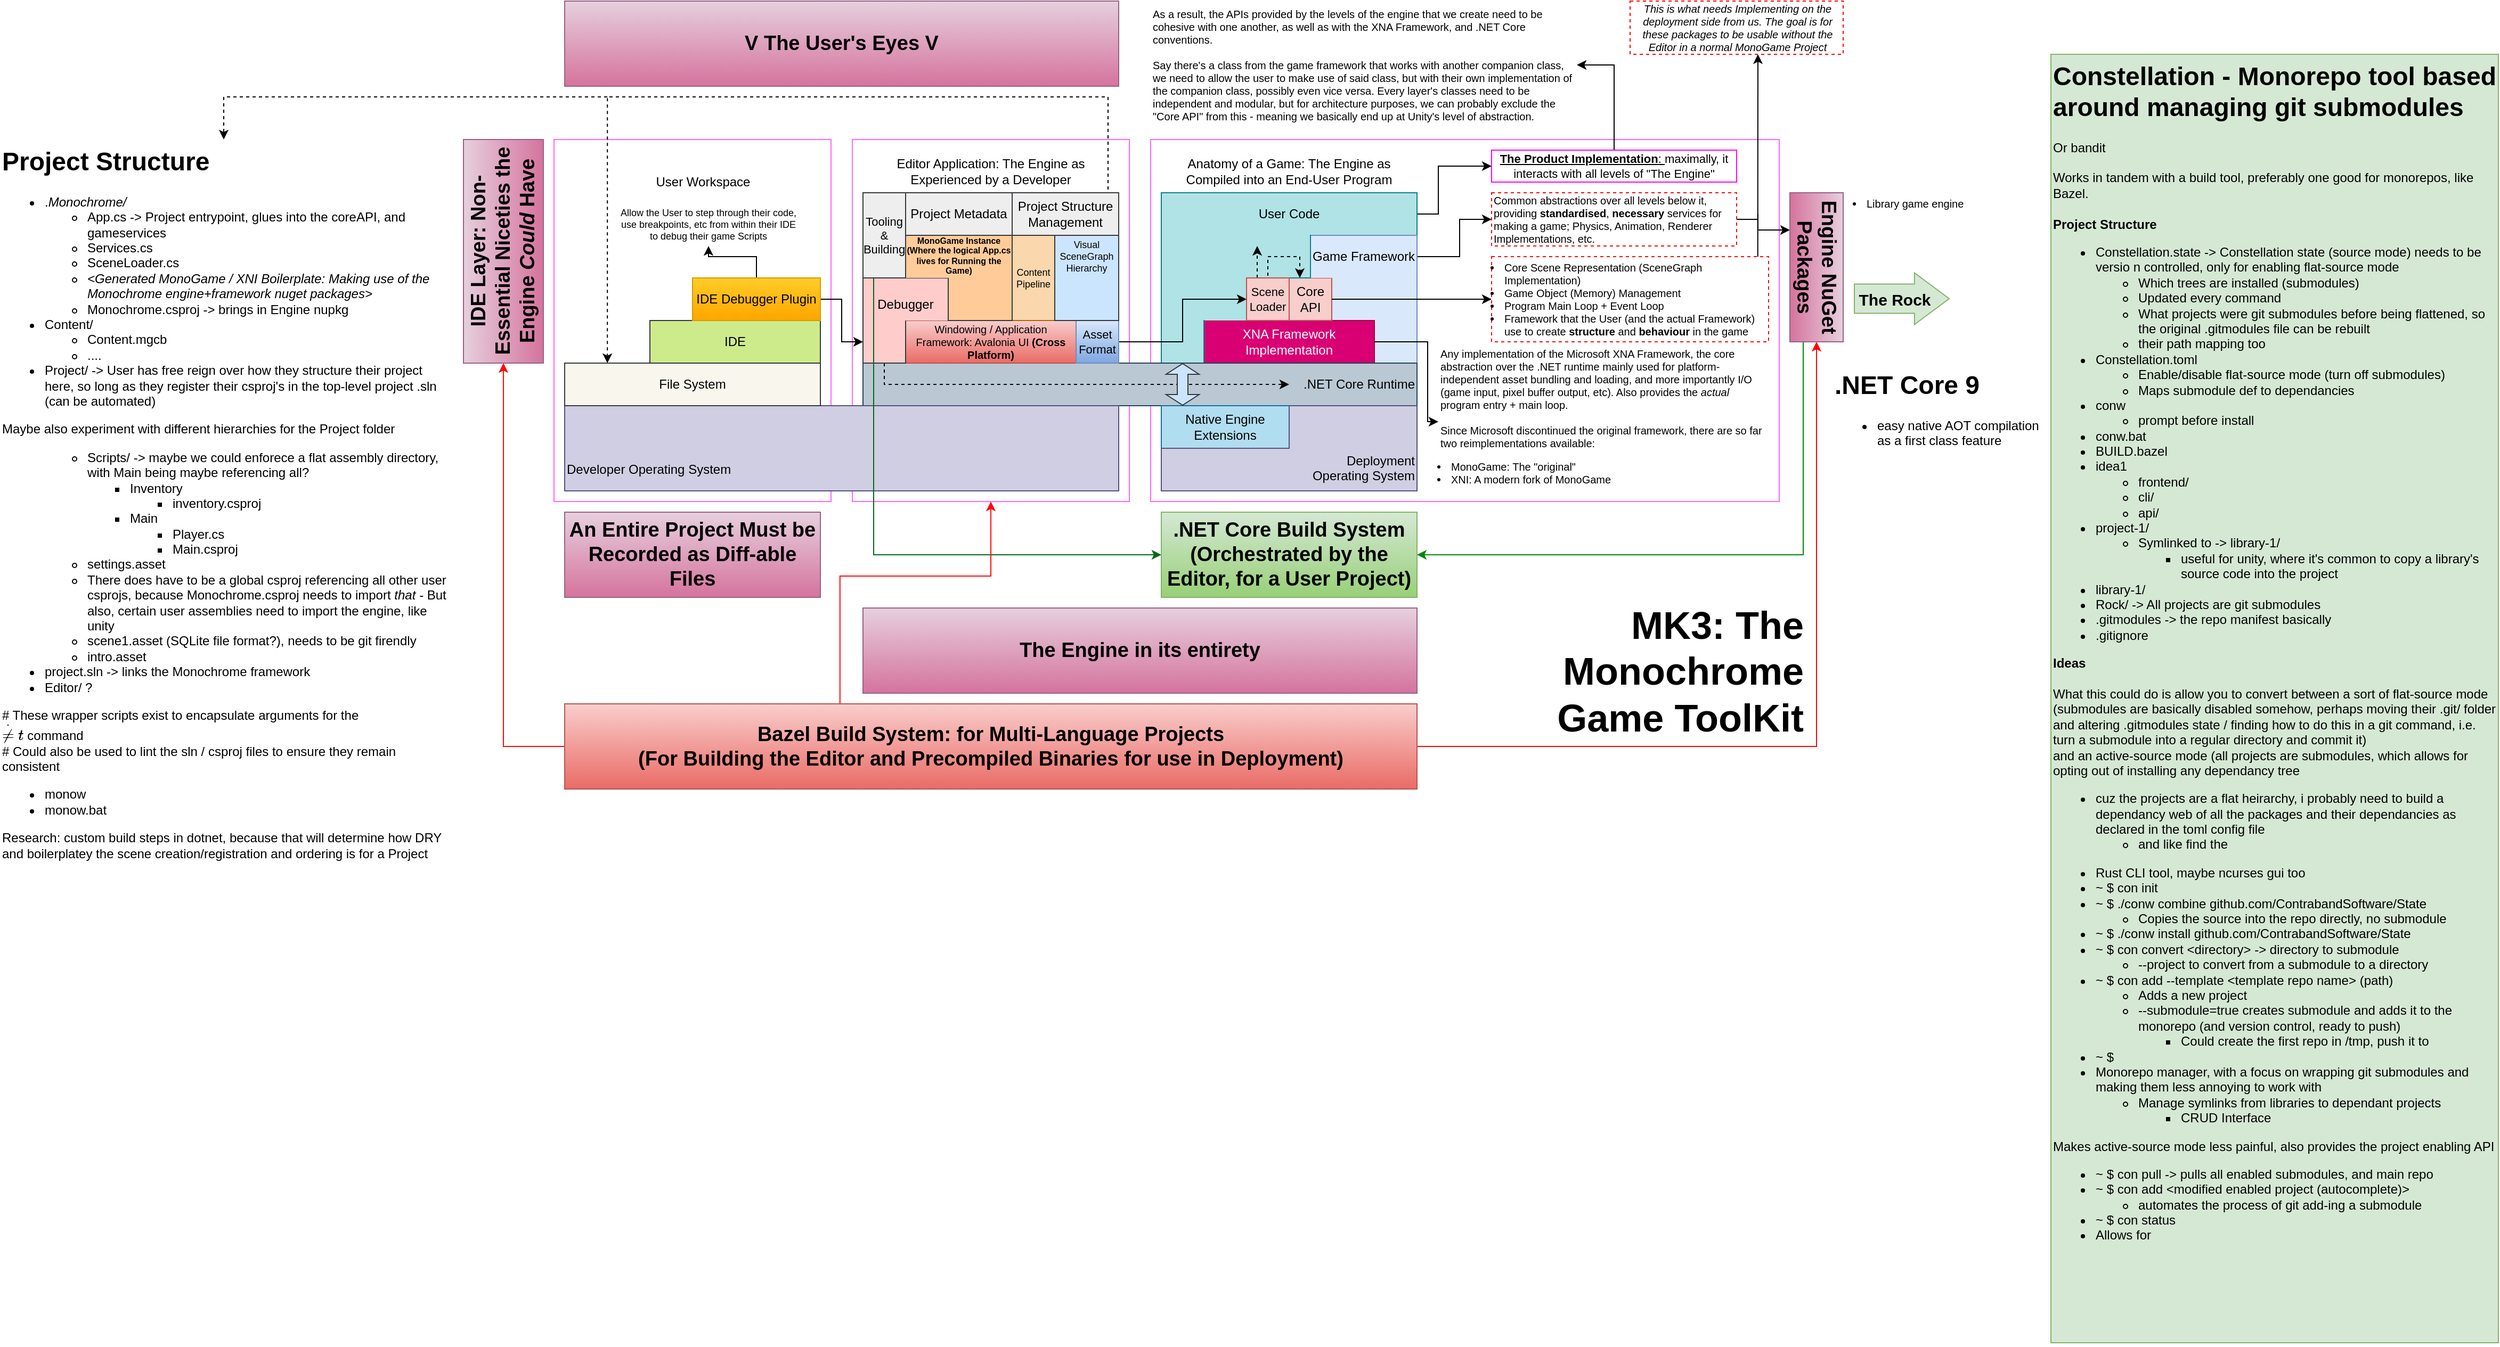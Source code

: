 <mxfile version="25.0.3">
  <diagram name="Page-1" id="nM8cbRk3KZLJgysnEEbO">
    <mxGraphModel dx="3163" dy="1415" grid="1" gridSize="10" guides="1" tooltips="1" connect="1" arrows="1" fold="1" page="1" pageScale="1" pageWidth="850" pageHeight="1100" math="0" shadow="0">
      <root>
        <mxCell id="0" />
        <mxCell id="1" parent="0" />
        <mxCell id="u9vShqVt5peOWBlMv1Y0-67" value="" style="rounded=0;whiteSpace=wrap;html=1;fillColor=none;strokeColor=#FF66FF;" parent="1" vertex="1">
          <mxGeometry x="-130" y="150" width="260" height="340" as="geometry" />
        </mxCell>
        <mxCell id="u9vShqVt5peOWBlMv1Y0-78" value="IDE" style="rounded=0;whiteSpace=wrap;html=1;fillColor=#cdeb8b;strokeColor=#36393d;align=center;" parent="1" vertex="1">
          <mxGeometry x="-40" y="320" width="160" height="40" as="geometry" />
        </mxCell>
        <mxCell id="u9vShqVt5peOWBlMv1Y0-55" value="" style="rounded=0;whiteSpace=wrap;html=1;fillColor=none;strokeColor=#FF66FF;" parent="1" vertex="1">
          <mxGeometry x="150" y="150" width="260" height="340" as="geometry" />
        </mxCell>
        <mxCell id="u9vShqVt5peOWBlMv1Y0-54" value="" style="rounded=0;whiteSpace=wrap;html=1;fillColor=none;strokeColor=#FF66FF;" parent="1" vertex="1">
          <mxGeometry x="430" y="150" width="590" height="340" as="geometry" />
        </mxCell>
        <mxCell id="u9vShqVt5peOWBlMv1Y0-36" value="" style="shape=partialRectangle;whiteSpace=wrap;html=1;right=1;top=0;bottom=0;fillColor=#dae8fc;routingCenterX=-0.5;left=0;strokeColor=#6c8ebf;" parent="1" vertex="1">
          <mxGeometry x="640" y="320" width="40" height="40" as="geometry" />
        </mxCell>
        <mxCell id="u9vShqVt5peOWBlMv1Y0-15" value="" style="shape=partialRectangle;whiteSpace=wrap;html=1;right=1;top=0;bottom=0;fillColor=#dae8fc;routingCenterX=-0.5;left=0;strokeColor=#6c8ebf;" parent="1" vertex="1">
          <mxGeometry x="600" y="280" width="80" height="40" as="geometry" />
        </mxCell>
        <mxCell id="u9vShqVt5peOWBlMv1Y0-3" value="Editor Application: The Engine as Experienced by a Developer" style="text;html=1;align=center;verticalAlign=middle;whiteSpace=wrap;rounded=0;" parent="1" vertex="1">
          <mxGeometry x="160" y="160" width="240" height="40" as="geometry" />
        </mxCell>
        <mxCell id="u9vShqVt5peOWBlMv1Y0-4" value="XNA Framework Implementation" style="rounded=0;whiteSpace=wrap;html=1;fillColor=#d80073;fontColor=#ffffff;strokeColor=#A50040;" parent="1" vertex="1">
          <mxGeometry x="480" y="320" width="160" height="40" as="geometry" />
        </mxCell>
        <mxCell id="u9vShqVt5peOWBlMv1Y0-5" value="Core API" style="rounded=0;whiteSpace=wrap;html=1;fillColor=#f8cecc;strokeColor=#b85450;" parent="1" vertex="1">
          <mxGeometry x="560" y="280" width="40" height="40" as="geometry" />
        </mxCell>
        <mxCell id="u9vShqVt5peOWBlMv1Y0-43" style="edgeStyle=orthogonalEdgeStyle;rounded=0;orthogonalLoop=1;jettySize=auto;html=1;exitX=1;exitY=0.5;exitDx=0;exitDy=0;entryX=0;entryY=0.5;entryDx=0;entryDy=0;" parent="1" source="u9vShqVt5peOWBlMv1Y0-9" target="u9vShqVt5peOWBlMv1Y0-32" edge="1">
          <mxGeometry relative="1" as="geometry">
            <Array as="points">
              <mxPoint x="700" y="220" />
              <mxPoint x="700" y="175" />
            </Array>
          </mxGeometry>
        </mxCell>
        <mxCell id="u9vShqVt5peOWBlMv1Y0-9" value="User Code" style="shape=partialRectangle;whiteSpace=wrap;html=1;top=1;left=1;fillColor=#b0e3e6;bottom=0;strokeColor=#0e8088;" parent="1" vertex="1">
          <mxGeometry x="440" y="200" width="240" height="40" as="geometry" />
        </mxCell>
        <mxCell id="u9vShqVt5peOWBlMv1Y0-12" value="" style="shape=partialRectangle;whiteSpace=wrap;html=1;right=0;top=0;bottom=0;fillColor=#b0e3e6;routingCenterX=-0.5;strokeColor=#0e8088;" parent="1" vertex="1">
          <mxGeometry x="440" y="240" width="80" height="80" as="geometry" />
        </mxCell>
        <mxCell id="u9vShqVt5peOWBlMv1Y0-44" style="edgeStyle=orthogonalEdgeStyle;rounded=0;orthogonalLoop=1;jettySize=auto;html=1;exitX=1;exitY=0.5;exitDx=0;exitDy=0;entryX=0;entryY=0.5;entryDx=0;entryDy=0;" parent="1" source="u9vShqVt5peOWBlMv1Y0-14" target="u9vShqVt5peOWBlMv1Y0-34" edge="1">
          <mxGeometry relative="1" as="geometry">
            <Array as="points">
              <mxPoint x="720" y="260" />
              <mxPoint x="720" y="225" />
            </Array>
          </mxGeometry>
        </mxCell>
        <mxCell id="u9vShqVt5peOWBlMv1Y0-14" value="Game Framework" style="shape=partialRectangle;whiteSpace=wrap;html=1;bottom=0;top=1;fillColor=#dae8fc;strokeColor=#6c8ebf;" parent="1" vertex="1">
          <mxGeometry x="580" y="240" width="100" height="40" as="geometry" />
        </mxCell>
        <mxCell id="u9vShqVt5peOWBlMv1Y0-16" value="" style="shape=partialRectangle;whiteSpace=wrap;html=1;right=1;top=0;bottom=1;fillColor=#b0e3e6;routingCenterX=-0.5;left=0;strokeColor=#0e8088;" parent="1" vertex="1">
          <mxGeometry x="520" y="240" width="60" height="40" as="geometry" />
        </mxCell>
        <mxCell id="u9vShqVt5peOWBlMv1Y0-17" value="Anatomy of a Game: The Engine as Compiled into an End-User Program" style="text;html=1;align=center;verticalAlign=middle;whiteSpace=wrap;rounded=0;" parent="1" vertex="1">
          <mxGeometry x="440" y="160" width="240" height="40" as="geometry" />
        </mxCell>
        <mxCell id="u9vShqVt5peOWBlMv1Y0-19" value="" style="shape=partialRectangle;whiteSpace=wrap;html=1;right=1;top=0;bottom=0;fillColor=#b0e3e6;routingCenterX=-0.5;strokeColor=#0e8088;" parent="1" vertex="1">
          <mxGeometry x="440" y="320" width="40" height="40" as="geometry" />
        </mxCell>
        <mxCell id="u9vShqVt5peOWBlMv1Y0-20" value="&lt;div align=&quot;right&quot;&gt;.NET Core Runtime&lt;br&gt;&lt;/div&gt;" style="rounded=0;whiteSpace=wrap;html=1;fillColor=#bac8d3;strokeColor=#23445d;align=right;" parent="1" vertex="1">
          <mxGeometry x="160" y="360" width="520" height="40" as="geometry" />
        </mxCell>
        <mxCell id="u9vShqVt5peOWBlMv1Y0-50" style="edgeStyle=orthogonalEdgeStyle;rounded=0;orthogonalLoop=1;jettySize=auto;html=1;exitX=0.5;exitY=0;exitDx=0;exitDy=0;entryX=1;entryY=0.5;entryDx=0;entryDy=0;" parent="1" source="u9vShqVt5peOWBlMv1Y0-32" target="u9vShqVt5peOWBlMv1Y0-49" edge="1">
          <mxGeometry relative="1" as="geometry" />
        </mxCell>
        <mxCell id="u9vShqVt5peOWBlMv1Y0-32" value="&lt;u&gt;&lt;b&gt;The Product Implementation&lt;/b&gt;: &lt;/u&gt;maximally, it interacts with all levels of &quot;The Engine&quot;" style="text;html=1;align=center;verticalAlign=middle;whiteSpace=wrap;rounded=0;fontSize=11;fillColor=none;strokeColor=#FF00FF;" parent="1" vertex="1">
          <mxGeometry x="750" y="160" width="230" height="30" as="geometry" />
        </mxCell>
        <mxCell id="u9vShqVt5peOWBlMv1Y0-92" style="edgeStyle=orthogonalEdgeStyle;rounded=0;orthogonalLoop=1;jettySize=auto;html=1;exitX=0.961;exitY=0.001;exitDx=0;exitDy=0;entryX=0.6;entryY=1;entryDx=0;entryDy=0;exitPerimeter=0;entryPerimeter=0;" parent="1" source="u9vShqVt5peOWBlMv1Y0-33" target="u9vShqVt5peOWBlMv1Y0-91" edge="1">
          <mxGeometry relative="1" as="geometry">
            <Array as="points" />
          </mxGeometry>
        </mxCell>
        <mxCell id="u9vShqVt5peOWBlMv1Y0-33" value="&lt;ul style=&quot;padding-left: 10px;&quot;&gt;&lt;li&gt;&lt;font&gt;Core Scene Representation (SceneGraph Implementation)&lt;br&gt;&lt;/font&gt;&lt;/li&gt;&lt;li&gt;&lt;font&gt;Game Object (Memory) Management&lt;/font&gt;&lt;/li&gt;&lt;li&gt;&lt;font&gt;Program Main Loop + Event Loop&lt;/font&gt;&lt;/li&gt;&lt;li&gt;&lt;font&gt;Framework that the User (and the actual Framework) use to create &lt;b&gt;structure &lt;/b&gt;and &lt;b&gt;behaviour &lt;/b&gt;in the game&lt;br&gt;&lt;/font&gt;&lt;/li&gt;&lt;/ul&gt;" style="text;html=1;align=left;verticalAlign=middle;whiteSpace=wrap;rounded=0;fontSize=10;strokeColor=#FF0505;dashed=1;" parent="1" vertex="1">
          <mxGeometry x="750" y="260" width="260" height="80" as="geometry" />
        </mxCell>
        <mxCell id="u9vShqVt5peOWBlMv1Y0-93" style="edgeStyle=orthogonalEdgeStyle;rounded=0;orthogonalLoop=1;jettySize=auto;html=1;exitX=1;exitY=0.5;exitDx=0;exitDy=0;endArrow=none;endFill=0;" parent="1" source="u9vShqVt5peOWBlMv1Y0-34" edge="1">
          <mxGeometry relative="1" as="geometry">
            <mxPoint x="1000" y="225.047" as="targetPoint" />
          </mxGeometry>
        </mxCell>
        <mxCell id="u9vShqVt5peOWBlMv1Y0-34" value="&lt;font&gt;Common abstractions over all levels below it, providing &lt;b&gt;standardised&lt;/b&gt;, &lt;b&gt;necessary&lt;/b&gt; services for making a game; Physics, Animation, Renderer Implementations, etc.&lt;br&gt;&lt;/font&gt;" style="text;html=1;align=left;verticalAlign=middle;whiteSpace=wrap;rounded=0;strokeColor=#FF0000;fontSize=10;dashed=1;" parent="1" vertex="1">
          <mxGeometry x="750" y="200" width="230" height="50" as="geometry" />
        </mxCell>
        <mxCell id="u9vShqVt5peOWBlMv1Y0-39" value="Native Engine Extensions" style="rounded=0;whiteSpace=wrap;html=1;fillColor=#b1ddf0;strokeColor=#10739e;" parent="1" vertex="1">
          <mxGeometry x="440" y="400" width="120" height="40" as="geometry" />
        </mxCell>
        <mxCell id="u9vShqVt5peOWBlMv1Y0-40" value="" style="shape=partialRectangle;whiteSpace=wrap;html=1;right=1;top=1;bottom=0;fillColor=#d0cee2;routingCenterX=-0.5;left=1;strokeColor=#56517e;" parent="1" vertex="1">
          <mxGeometry x="560" y="400" width="120" height="40" as="geometry" />
        </mxCell>
        <mxCell id="u9vShqVt5peOWBlMv1Y0-41" value="&#xa;Deployment Operating System&#xa;&#xa;" style="shape=partialRectangle;whiteSpace=wrap;html=1;right=1;top=0;bottom=1;fillColor=#d0cee2;routingCenterX=-0.5;left=0;strokeColor=#56517e;align=right;verticalAlign=middle;spacingTop=11;" parent="1" vertex="1">
          <mxGeometry x="560" y="440" width="120" height="40" as="geometry" />
        </mxCell>
        <mxCell id="u9vShqVt5peOWBlMv1Y0-42" value="" style="shape=partialRectangle;whiteSpace=wrap;html=1;right=0;top=1;bottom=1;fillColor=#d0cee2;routingCenterX=-0.5;left=1;strokeColor=#56517e;align=right;" parent="1" vertex="1">
          <mxGeometry x="440" y="440" width="120" height="40" as="geometry" />
        </mxCell>
        <mxCell id="u9vShqVt5peOWBlMv1Y0-45" value="&lt;div&gt;Any implementation of the Microsoft XNA Framework, the core abstraction over the .NET runtime mainly used for platform-independent asset bundling and loading, and more importantly I/O (game input, pixel buffer output, etc). Also provides the &lt;i&gt;actual &lt;/i&gt;program entry + main loop.&lt;br&gt;&lt;/div&gt;&lt;div&gt;&lt;br&gt;&lt;/div&gt;&lt;div&gt;Since Microsoft discontinued the original framework, there are so far two reimplementations available:&lt;/div&gt;&lt;div&gt;&lt;ul style=&quot;padding-left: 10px;&quot;&gt;&lt;li&gt;MonoGame: The &quot;original&quot;&lt;/li&gt;&lt;li&gt;XNI: A modern fork of MonoGame&lt;br&gt;&lt;/li&gt;&lt;/ul&gt;&lt;/div&gt;" style="text;html=1;align=left;verticalAlign=middle;whiteSpace=wrap;rounded=0;fontSize=10;" parent="1" vertex="1">
          <mxGeometry x="700" y="350" width="310" height="130" as="geometry" />
        </mxCell>
        <mxCell id="u9vShqVt5peOWBlMv1Y0-47" style="edgeStyle=orthogonalEdgeStyle;rounded=0;orthogonalLoop=1;jettySize=auto;html=1;exitX=1;exitY=0.5;exitDx=0;exitDy=0;entryX=0;entryY=0.5;entryDx=0;entryDy=0;" parent="1" source="u9vShqVt5peOWBlMv1Y0-4" target="u9vShqVt5peOWBlMv1Y0-45" edge="1">
          <mxGeometry relative="1" as="geometry">
            <Array as="points">
              <mxPoint x="690" y="340" />
              <mxPoint x="690" y="415" />
            </Array>
          </mxGeometry>
        </mxCell>
        <mxCell id="u9vShqVt5peOWBlMv1Y0-28" style="edgeStyle=orthogonalEdgeStyle;rounded=0;orthogonalLoop=1;jettySize=auto;html=1;exitX=1;exitY=0.5;exitDx=0;exitDy=0;entryX=0;entryY=0.5;entryDx=0;entryDy=0;" parent="1" source="u9vShqVt5peOWBlMv1Y0-5" target="u9vShqVt5peOWBlMv1Y0-33" edge="1">
          <mxGeometry relative="1" as="geometry">
            <mxPoint x="720" y="300" as="targetPoint" />
            <mxPoint x="640" y="300" as="sourcePoint" />
            <Array as="points">
              <mxPoint x="740" y="300" />
              <mxPoint x="740" y="300" />
            </Array>
          </mxGeometry>
        </mxCell>
        <mxCell id="u9vShqVt5peOWBlMv1Y0-49" value="&lt;div&gt;As a result, the APIs provided by the levels of the engine that we create need to be cohesive with one another, as well as with the XNA Framework, and .NET Core conventions.&lt;/div&gt;&lt;div&gt;&lt;br&gt;&lt;/div&gt;&lt;div&gt;Say there&#39;s a class from the game framework that works with another companion class, we need to allow the user to make use of said class, but with their own implementation of the companion class, possibly even vice versa. Every layer&#39;s classes need to be independent and modular, but for architecture purposes, we can probably exclude the &quot;Core API&quot; from this - meaning we basically end up at Unity&#39;s level of abstraction.&lt;br&gt;&lt;/div&gt;" style="text;html=1;align=left;verticalAlign=middle;whiteSpace=wrap;rounded=0;fontSize=10;" parent="1" vertex="1">
          <mxGeometry x="430" y="20" width="400" height="120" as="geometry" />
        </mxCell>
        <mxCell id="u9vShqVt5peOWBlMv1Y0-59" style="edgeStyle=orthogonalEdgeStyle;rounded=0;orthogonalLoop=1;jettySize=auto;html=1;entryX=0.167;entryY=0.25;entryDx=0;entryDy=0;dashed=1;exitX=0.25;exitY=0;exitDx=0;exitDy=0;entryPerimeter=0;" parent="1" source="u9vShqVt5peOWBlMv1Y0-51" target="u9vShqVt5peOWBlMv1Y0-16" edge="1">
          <mxGeometry relative="1" as="geometry">
            <mxPoint x="500" y="260" as="sourcePoint" />
            <Array as="points">
              <mxPoint x="530" y="260" />
              <mxPoint x="530" y="260" />
            </Array>
          </mxGeometry>
        </mxCell>
        <mxCell id="u9vShqVt5peOWBlMv1Y0-61" style="edgeStyle=orthogonalEdgeStyle;rounded=0;orthogonalLoop=1;jettySize=auto;html=1;entryX=0.25;entryY=0;entryDx=0;entryDy=0;dashed=1;exitX=0.5;exitY=1;exitDx=0;exitDy=0;" parent="1" source="u9vShqVt5peOWBlMv1Y0-16" target="u9vShqVt5peOWBlMv1Y0-5" edge="1">
          <mxGeometry relative="1" as="geometry">
            <mxPoint x="510" y="260" as="sourcePoint" />
            <Array as="points">
              <mxPoint x="540" y="280" />
              <mxPoint x="540" y="260" />
              <mxPoint x="570" y="260" />
            </Array>
          </mxGeometry>
        </mxCell>
        <mxCell id="u9vShqVt5peOWBlMv1Y0-51" value="Scene Loader" style="rounded=0;whiteSpace=wrap;html=1;fillColor=#f8cecc;strokeColor=#b85450;fontSize=11;" parent="1" vertex="1">
          <mxGeometry x="520" y="280" width="40" height="40" as="geometry" />
        </mxCell>
        <mxCell id="u9vShqVt5peOWBlMv1Y0-66" value="" style="endArrow=classic;html=1;rounded=0;dashed=1;" parent="1" edge="1">
          <mxGeometry width="50" height="50" relative="1" as="geometry">
            <mxPoint x="180" y="360" as="sourcePoint" />
            <mxPoint x="560" y="380" as="targetPoint" />
            <Array as="points">
              <mxPoint x="180" y="380" />
            </Array>
          </mxGeometry>
        </mxCell>
        <mxCell id="u9vShqVt5peOWBlMv1Y0-52" value="" style="shape=partialRectangle;whiteSpace=wrap;html=1;right=1;top=1;bottom=0;fillColor=#d0cee2;routingCenterX=-0.5;left=1;strokeColor=#56517e;align=center;" parent="1" vertex="1">
          <mxGeometry x="-120" y="400" width="520" height="40" as="geometry" />
        </mxCell>
        <mxCell id="u9vShqVt5peOWBlMv1Y0-53" value="Developer Operating System" style="shape=partialRectangle;whiteSpace=wrap;html=1;right=1;top=0;bottom=1;fillColor=#d0cee2;routingCenterX=-0.5;left=1;strokeColor=#56517e;align=left;" parent="1" vertex="1">
          <mxGeometry x="-120" y="440" width="520" height="40" as="geometry" />
        </mxCell>
        <mxCell id="u9vShqVt5peOWBlMv1Y0-56" value="Windowing / Application Framework: Avalonia UI &lt;b&gt;(Cross Platform)&lt;/b&gt;" style="rounded=0;whiteSpace=wrap;html=1;fillColor=#f8cecc;strokeColor=#b85450;gradientColor=#ea6b66;fontSize=10;" parent="1" vertex="1">
          <mxGeometry x="200" y="320" width="160" height="40" as="geometry" />
        </mxCell>
        <mxCell id="u9vShqVt5peOWBlMv1Y0-58" style="edgeStyle=orthogonalEdgeStyle;rounded=0;orthogonalLoop=1;jettySize=auto;html=1;exitX=1;exitY=0.5;exitDx=0;exitDy=0;entryX=0;entryY=0.5;entryDx=0;entryDy=0;" parent="1" source="u9vShqVt5peOWBlMv1Y0-57" target="u9vShqVt5peOWBlMv1Y0-51" edge="1">
          <mxGeometry relative="1" as="geometry">
            <Array as="points">
              <mxPoint x="460" y="340" />
              <mxPoint x="460" y="300" />
            </Array>
          </mxGeometry>
        </mxCell>
        <mxCell id="u9vShqVt5peOWBlMv1Y0-57" value="Asset Format" style="rounded=0;whiteSpace=wrap;html=1;fillColor=#dae8fc;strokeColor=#6c8ebf;gradientColor=#7ea6e0;fontSize=11;" parent="1" vertex="1">
          <mxGeometry x="360" y="320" width="40" height="40" as="geometry" />
        </mxCell>
        <mxCell id="u9vShqVt5peOWBlMv1Y0-60" value="The Engine in its entirety" style="rounded=0;whiteSpace=wrap;html=1;fillColor=#e6d0de;gradientColor=#d5739d;strokeColor=#996185;verticalAlign=middle;fontSize=19;fontStyle=1" parent="1" vertex="1">
          <mxGeometry x="160" y="590" width="520" height="80" as="geometry" />
        </mxCell>
        <mxCell id="u9vShqVt5peOWBlMv1Y0-63" value="" style="shape=partialRectangle;whiteSpace=wrap;html=1;right=1;top=0;bottom=1;fillColor=#ffcccc;routingCenterX=-0.5;strokeColor=#36393d;left=1;" parent="1" vertex="1">
          <mxGeometry x="160" y="320" width="40" height="40" as="geometry" />
        </mxCell>
        <mxCell id="u9vShqVt5peOWBlMv1Y0-64" value="&lt;br&gt;Debugger&lt;div&gt;&lt;br/&gt;&lt;/div&gt;" style="shape=partialRectangle;whiteSpace=wrap;html=1;right=1;top=1;bottom=0;fillColor=#ffcccc;routingCenterX=-0.5;strokeColor=#36393d;left=1;verticalAlign=middle;spacingTop=10;" parent="1" vertex="1">
          <mxGeometry x="160" y="280" width="80" height="40" as="geometry" />
        </mxCell>
        <mxCell id="u9vShqVt5peOWBlMv1Y0-48" value="" style="shape=flexArrow;endArrow=classic;startArrow=classic;html=1;rounded=0;endSize=3;startSize=3;fillColor=#cce5ff;strokeColor=#36393d;" parent="1" target="u9vShqVt5peOWBlMv1Y0-19" edge="1">
          <mxGeometry width="100" height="100" relative="1" as="geometry">
            <mxPoint x="460" y="400" as="sourcePoint" />
            <mxPoint x="560" y="300" as="targetPoint" />
          </mxGeometry>
        </mxCell>
        <mxCell id="u9vShqVt5peOWBlMv1Y0-68" value="&lt;div&gt;MK3: The Monochrome Game ToolKit&lt;/div&gt;&lt;div&gt;&lt;br&gt;&lt;/div&gt;" style="text;html=1;align=right;verticalAlign=bottom;whiteSpace=wrap;rounded=0;fontStyle=1;fontSize=36;" parent="1" vertex="1">
          <mxGeometry x="715" y="580" width="330" height="180" as="geometry" />
        </mxCell>
        <mxCell id="u9vShqVt5peOWBlMv1Y0-70" value="Content Pipeline" style="rounded=0;whiteSpace=wrap;html=1;fillColor=#fad7ac;strokeColor=#b46504;fontSize=9;" parent="1" vertex="1">
          <mxGeometry x="300" y="240" width="40" height="80" as="geometry" />
        </mxCell>
        <mxCell id="u9vShqVt5peOWBlMv1Y0-71" value="" style="shape=partialRectangle;whiteSpace=wrap;html=1;right=1;top=0;bottom=1;fillColor=#cce5ff;routingCenterX=-0.5;strokeColor=#36393d;left=1;" parent="1" vertex="1">
          <mxGeometry x="340" y="280" width="60" height="40" as="geometry" />
        </mxCell>
        <mxCell id="u9vShqVt5peOWBlMv1Y0-72" value="&lt;br&gt;&lt;div&gt;Visual SceneGraph Hierarchy&lt;br&gt;&lt;/div&gt;&lt;div&gt;&lt;br&gt;&lt;/div&gt;" style="shape=partialRectangle;whiteSpace=wrap;html=1;right=1;top=1;bottom=0;fillColor=#cce5ff;routingCenterX=-0.5;strokeColor=#36393d;left=1;fontSize=9;spacingTop=0;" parent="1" vertex="1">
          <mxGeometry x="340" y="240" width="60" height="40" as="geometry" />
        </mxCell>
        <mxCell id="u9vShqVt5peOWBlMv1Y0-82" style="edgeStyle=orthogonalEdgeStyle;rounded=0;orthogonalLoop=1;jettySize=auto;html=1;exitX=0.75;exitY=0;exitDx=0;exitDy=0;entryX=0.167;entryY=0;entryDx=0;entryDy=0;entryPerimeter=0;dashed=1;" parent="1" source="u9vShqVt5peOWBlMv1Y0-73" target="u9vShqVt5peOWBlMv1Y0-81" edge="1">
          <mxGeometry relative="1" as="geometry">
            <mxPoint x="-80" y="280" as="targetPoint" />
            <Array as="points">
              <mxPoint x="390" y="200" />
              <mxPoint x="390" y="110" />
              <mxPoint x="-80" y="110" />
            </Array>
          </mxGeometry>
        </mxCell>
        <mxCell id="u9vShqVt5peOWBlMv1Y0-73" value="Project Structure Management" style="rounded=0;whiteSpace=wrap;html=1;fillColor=#eeeeee;strokeColor=#36393d;" parent="1" vertex="1">
          <mxGeometry x="300" y="200" width="100" height="40" as="geometry" />
        </mxCell>
        <UserObject label="" link="&#xa;&lt;font style=&quot;font-size: 11px;&quot;&gt;MonoGame Instance (Where the logical App.cs lives for Running the Game)&lt;/font&gt;&#xa;&#xa;" id="u9vShqVt5peOWBlMv1Y0-74">
          <mxCell style="shape=partialRectangle;whiteSpace=wrap;html=1;right=1;top=0;bottom=1;fillColor=#ffcc99;routingCenterX=-0.5;strokeColor=#36393d;left=1;" parent="1" vertex="1">
            <mxGeometry x="240" y="280" width="60" height="40" as="geometry" />
          </mxCell>
        </UserObject>
        <UserObject label="&#xa;&lt;font&gt;MonoGame Instance (Where the logical App.cs lives for Running the Game)&lt;/font&gt;&#xa;&#xa;" link="&#xa;&lt;font style=&quot;font-size: 11px;&quot;&gt;MonoGame Instance (Where the logical App.cs lives for Running the Game)&lt;/font&gt;&#xa;&#xa;" id="u9vShqVt5peOWBlMv1Y0-75">
          <mxCell style="shape=partialRectangle;whiteSpace=wrap;html=1;right=1;top=1;bottom=0;fillColor=#ffcc99;routingCenterX=-0.5;strokeColor=#36393d;left=1;fontSize=8;spacingTop=7;fontStyle=1" parent="1" vertex="1">
            <mxGeometry x="200" y="240" width="100" height="40" as="geometry" />
          </mxCell>
        </UserObject>
        <mxCell id="u9vShqVt5peOWBlMv1Y0-76" value="Project Metadata" style="rounded=0;whiteSpace=wrap;html=1;fillColor=#eeeeee;strokeColor=#36393d;" parent="1" vertex="1">
          <mxGeometry x="200" y="200" width="100" height="40" as="geometry" />
        </mxCell>
        <mxCell id="u9vShqVt5peOWBlMv1Y0-98" style="edgeStyle=orthogonalEdgeStyle;rounded=0;orthogonalLoop=1;jettySize=auto;html=1;exitX=0.25;exitY=1;exitDx=0;exitDy=0;entryX=0;entryY=0.5;entryDx=0;entryDy=0;strokeColor=#02691A;" parent="1" source="u9vShqVt5peOWBlMv1Y0-77" target="u9vShqVt5peOWBlMv1Y0-95" edge="1">
          <mxGeometry relative="1" as="geometry">
            <mxPoint x="370" y="540" as="targetPoint" />
            <Array as="points">
              <mxPoint x="170" y="540" />
            </Array>
          </mxGeometry>
        </mxCell>
        <mxCell id="u9vShqVt5peOWBlMv1Y0-77" value="Tooling &amp;amp; Building" style="rounded=0;whiteSpace=wrap;html=1;fillColor=#eeeeee;strokeColor=#36393d;fontSize=11;" parent="1" vertex="1">
          <mxGeometry x="160" y="200" width="40" height="80" as="geometry" />
        </mxCell>
        <mxCell id="u9vShqVt5peOWBlMv1Y0-80" style="edgeStyle=orthogonalEdgeStyle;rounded=0;orthogonalLoop=1;jettySize=auto;html=1;exitX=1;exitY=0.5;exitDx=0;exitDy=0;entryX=0;entryY=0.5;entryDx=0;entryDy=0;" parent="1" source="u9vShqVt5peOWBlMv1Y0-79" target="u9vShqVt5peOWBlMv1Y0-63" edge="1">
          <mxGeometry relative="1" as="geometry" />
        </mxCell>
        <mxCell id="u9vShqVt5peOWBlMv1Y0-87" style="edgeStyle=orthogonalEdgeStyle;rounded=0;orthogonalLoop=1;jettySize=auto;html=1;exitX=0.5;exitY=0;exitDx=0;exitDy=0;entryX=0.5;entryY=1;entryDx=0;entryDy=0;" parent="1" source="u9vShqVt5peOWBlMv1Y0-79" target="u9vShqVt5peOWBlMv1Y0-86" edge="1">
          <mxGeometry relative="1" as="geometry" />
        </mxCell>
        <mxCell id="u9vShqVt5peOWBlMv1Y0-79" value="IDE Debugger Plugin" style="rounded=0;whiteSpace=wrap;html=1;fillColor=#ffcd28;strokeColor=#d79b00;align=center;gradientColor=#ffa500;" parent="1" vertex="1">
          <mxGeometry y="280" width="120" height="40" as="geometry" />
        </mxCell>
        <mxCell id="u9vShqVt5peOWBlMv1Y0-81" value="File System" style="rounded=0;whiteSpace=wrap;html=1;fillColor=#f9f7ed;strokeColor=#36393d;align=center;" parent="1" vertex="1">
          <mxGeometry x="-120" y="360" width="240" height="40" as="geometry" />
        </mxCell>
        <mxCell id="u9vShqVt5peOWBlMv1Y0-84" value="V The User&#39;s Eyes V" style="rounded=0;whiteSpace=wrap;html=1;fillColor=#e6d0de;gradientColor=#d5739d;strokeColor=#996185;verticalAlign=middle;fontSize=19;fontStyle=1" parent="1" vertex="1">
          <mxGeometry x="-120" y="20" width="520" height="80" as="geometry" />
        </mxCell>
        <mxCell id="u9vShqVt5peOWBlMv1Y0-85" value="IDE Layer: Non-Essential Niceties the Engine &lt;i&gt;Could &lt;/i&gt;Have" style="rounded=0;whiteSpace=wrap;html=1;fillColor=#e6d0de;gradientColor=#d5739d;strokeColor=#996185;verticalAlign=middle;fontSize=19;fontStyle=1;rotation=-90;" parent="1" vertex="1">
          <mxGeometry x="-282.5" y="217.5" width="210" height="75" as="geometry" />
        </mxCell>
        <mxCell id="u9vShqVt5peOWBlMv1Y0-86" value="Allow the User to step through their code, use breakpoints, etc from within their IDE to debug their game Scripts" style="text;html=1;align=center;verticalAlign=middle;whiteSpace=wrap;rounded=0;fontSize=9;" parent="1" vertex="1">
          <mxGeometry x="-70" y="210" width="170" height="40" as="geometry" />
        </mxCell>
        <mxCell id="u9vShqVt5peOWBlMv1Y0-88" value="An Entire Project Must be Recorded as Diff-able Files" style="rounded=0;whiteSpace=wrap;html=1;fillColor=#e6d0de;gradientColor=#d5739d;strokeColor=#996185;verticalAlign=middle;fontSize=19;fontStyle=1" parent="1" vertex="1">
          <mxGeometry x="-120" y="500" width="240" height="80" as="geometry" />
        </mxCell>
        <mxCell id="u9vShqVt5peOWBlMv1Y0-89" value="User Workspace" style="text;html=1;align=center;verticalAlign=middle;whiteSpace=wrap;rounded=0;" parent="1" vertex="1">
          <mxGeometry x="-110" y="170" width="240" height="40" as="geometry" />
        </mxCell>
        <mxCell id="u9vShqVt5peOWBlMv1Y0-91" value="&lt;div align=&quot;center&quot;&gt;This is what needs Implementing on the deployment side from us. The goal is for these packages to be usable without the Editor in a normal MonoGame Project&lt;br&gt;&lt;/div&gt;" style="text;html=1;align=left;verticalAlign=middle;whiteSpace=wrap;rounded=0;strokeColor=#FF0000;fontSize=10;dashed=1;fontStyle=2" parent="1" vertex="1">
          <mxGeometry x="880" y="20" width="200" height="50" as="geometry" />
        </mxCell>
        <mxCell id="u9vShqVt5peOWBlMv1Y0-102" style="edgeStyle=orthogonalEdgeStyle;rounded=0;orthogonalLoop=1;jettySize=auto;html=1;exitX=1;exitY=0.5;exitDx=0;exitDy=0;entryX=1;entryY=0.5;entryDx=0;entryDy=0;strokeColor=#FF0000;" parent="1" source="u9vShqVt5peOWBlMv1Y0-94" target="u9vShqVt5peOWBlMv1Y0-97" edge="1">
          <mxGeometry relative="1" as="geometry" />
        </mxCell>
        <mxCell id="u9vShqVt5peOWBlMv1Y0-103" style="edgeStyle=orthogonalEdgeStyle;rounded=0;orthogonalLoop=1;jettySize=auto;html=1;exitX=0.323;exitY=0.023;exitDx=0;exitDy=0;entryX=0.5;entryY=1;entryDx=0;entryDy=0;strokeColor=#FF0A0A;exitPerimeter=0;" parent="1" source="u9vShqVt5peOWBlMv1Y0-94" target="u9vShqVt5peOWBlMv1Y0-55" edge="1">
          <mxGeometry relative="1" as="geometry">
            <Array as="points">
              <mxPoint x="138" y="560" />
              <mxPoint x="280" y="560" />
            </Array>
          </mxGeometry>
        </mxCell>
        <mxCell id="u9vShqVt5peOWBlMv1Y0-105" style="edgeStyle=orthogonalEdgeStyle;rounded=0;orthogonalLoop=1;jettySize=auto;html=1;exitX=0;exitY=0.5;exitDx=0;exitDy=0;entryX=0;entryY=0.5;entryDx=0;entryDy=0;strokeColor=#FF0505;" parent="1" source="u9vShqVt5peOWBlMv1Y0-94" target="u9vShqVt5peOWBlMv1Y0-85" edge="1">
          <mxGeometry relative="1" as="geometry" />
        </mxCell>
        <mxCell id="u9vShqVt5peOWBlMv1Y0-94" value="&lt;div&gt;Bazel Build System: for Multi-Language Projects &lt;br&gt;&lt;/div&gt;&lt;div&gt;(For Building the Editor and Precompiled Binaries for use in Deployment)&lt;/div&gt;" style="rounded=0;whiteSpace=wrap;html=1;fillColor=#f8cecc;gradientColor=#ea6b66;strokeColor=#b85450;verticalAlign=middle;fontSize=19;fontStyle=1" parent="1" vertex="1">
          <mxGeometry x="-120" y="680" width="800" height="80" as="geometry" />
        </mxCell>
        <mxCell id="u9vShqVt5peOWBlMv1Y0-95" value="&lt;div&gt;.NET Core Build System&lt;/div&gt;&lt;div&gt;(Orchestrated by the Editor, for a User Project)&lt;br&gt;&lt;/div&gt;" style="rounded=0;whiteSpace=wrap;html=1;fillColor=#d5e8d4;gradientColor=#97d077;strokeColor=#82b366;verticalAlign=middle;fontSize=19;fontStyle=1" parent="1" vertex="1">
          <mxGeometry x="440" y="500" width="240" height="80" as="geometry" />
        </mxCell>
        <mxCell id="u9vShqVt5peOWBlMv1Y0-100" style="edgeStyle=orthogonalEdgeStyle;rounded=0;orthogonalLoop=1;jettySize=auto;html=1;exitX=0.25;exitY=1;exitDx=0;exitDy=0;endArrow=none;endFill=0;startArrow=classic;startFill=1;" parent="1" source="u9vShqVt5peOWBlMv1Y0-97" edge="1">
          <mxGeometry relative="1" as="geometry">
            <mxPoint x="1000" y="220" as="targetPoint" />
          </mxGeometry>
        </mxCell>
        <mxCell id="u9vShqVt5peOWBlMv1Y0-104" style="edgeStyle=orthogonalEdgeStyle;rounded=0;orthogonalLoop=1;jettySize=auto;html=1;exitX=1;exitY=0.75;exitDx=0;exitDy=0;entryX=1;entryY=0.5;entryDx=0;entryDy=0;strokeColor=#008709;" parent="1" source="u9vShqVt5peOWBlMv1Y0-97" target="u9vShqVt5peOWBlMv1Y0-95" edge="1">
          <mxGeometry relative="1" as="geometry" />
        </mxCell>
        <mxCell id="u9vShqVt5peOWBlMv1Y0-97" value="Engine NuGet Packages" style="rounded=0;whiteSpace=wrap;html=1;fillColor=#e6d0de;gradientColor=#d5739d;strokeColor=#996185;verticalAlign=middle;fontSize=19;fontStyle=1;rotation=90;" parent="1" vertex="1">
          <mxGeometry x="985" y="245" width="140" height="50" as="geometry" />
        </mxCell>
        <mxCell id="-68dOCi3IrNNQ7BmsPBV-1" value="&lt;h1 style=&quot;margin-top: 0px;&quot;&gt;Project Structure&lt;br&gt;&lt;/h1&gt;&lt;ul&gt;&lt;li&gt;.&lt;i&gt;Monochrome/&lt;/i&gt;&lt;/li&gt;&lt;ul&gt;&lt;li&gt;App.cs -&amp;gt; Project entrypoint, glues into the coreAPI, and gameservices&lt;br&gt;&lt;/li&gt;&lt;li&gt;Services.cs&lt;/li&gt;&lt;li&gt;SceneLoader.cs&lt;br&gt;&lt;/li&gt;&lt;li&gt;&lt;i&gt;&amp;lt;Generated MonoGame / XNI Boilerplate: Making use of the Monochrome engine+framework nuget packages&amp;gt;&lt;/i&gt;&lt;br&gt;&lt;/li&gt;&lt;li&gt;Monochrome.csproj -&amp;gt; brings in Engine nupkg&lt;br&gt;&lt;/li&gt;&lt;/ul&gt;&lt;li&gt;Content/&lt;/li&gt;&lt;ul&gt;&lt;li&gt;Content.mgcb&lt;/li&gt;&lt;li&gt;....&lt;br&gt;&lt;/li&gt;&lt;/ul&gt;&lt;li&gt;Project/ -&amp;gt; User has free reign over how they structure their project here, so long as they register their csproj&#39;s in the top-level project .sln (can be automated)&lt;/li&gt;&lt;/ul&gt;&lt;div&gt;Maybe also experiment with different hierarchies for the Project folder&lt;br&gt;&lt;/div&gt;&lt;ul&gt;&lt;ul&gt;&lt;li&gt;Scripts/ -&amp;gt; maybe we could enforece a flat assembly directory, with Main being maybe referencing all?&lt;br&gt;&lt;/li&gt;&lt;ul&gt;&lt;li&gt;Inventory&lt;/li&gt;&lt;ul&gt;&lt;li&gt;inventory.csproj&lt;/li&gt;&lt;/ul&gt;&lt;li&gt;Main&lt;/li&gt;&lt;ul&gt;&lt;li&gt;Player.cs&lt;/li&gt;&lt;li&gt;Main.csproj&lt;br&gt;&lt;/li&gt;&lt;/ul&gt;&lt;/ul&gt;&lt;li&gt;settings.asset&lt;/li&gt;&lt;li&gt;There does have to be a global csproj referencing all other user csprojs, because Monochrome.csproj needs to import &lt;i&gt;that - &lt;/i&gt;But also, certain user assemblies need to import the engine, like unity&lt;br&gt;&lt;/li&gt;&lt;li&gt;scene1.asset (SQLite file format?), needs to be git firendly&lt;br&gt;&lt;/li&gt;&lt;li&gt;intro.asset&lt;br&gt;&lt;/li&gt;&lt;/ul&gt;&lt;li&gt;project.sln -&amp;gt; links the Monochrome framework&lt;/li&gt;&lt;li&gt;Editor/ ?&lt;br&gt;&lt;/li&gt;&lt;/ul&gt;&lt;div&gt;# These wrapper scripts exist to encapsulate arguments for the&lt;/div&gt;&lt;div&gt;`dotnet` command&lt;/div&gt;&lt;div&gt;# Could also be used to lint the sln / csproj files to ensure they remain consistent&lt;br&gt;&lt;/div&gt;&lt;ul&gt;&lt;li&gt;monow&lt;/li&gt;&lt;li&gt;monow.bat&lt;/li&gt;&lt;/ul&gt;&lt;div&gt;Research: custom build steps in dotnet, because that will determine how DRY and boilerplatey the scene creation/registration and ordering is for a Project&lt;br&gt;&lt;/div&gt;" style="text;html=1;whiteSpace=wrap;overflow=hidden;rounded=0;" parent="1" vertex="1">
          <mxGeometry x="-650" y="150" width="420" height="730" as="geometry" />
        </mxCell>
        <mxCell id="-68dOCi3IrNNQ7BmsPBV-2" value="&lt;h1 style=&quot;margin-top: 0px;&quot;&gt;.NET Core 9&lt;/h1&gt;&lt;div&gt;&lt;ul&gt;&lt;li&gt;easy native AOT compilation as a first class feature&lt;br&gt;&lt;/li&gt;&lt;/ul&gt;&lt;/div&gt;" style="text;html=1;whiteSpace=wrap;overflow=hidden;rounded=0;" parent="1" vertex="1">
          <mxGeometry x="1070" y="360" width="205" height="167.5" as="geometry" />
        </mxCell>
        <mxCell id="-68dOCi3IrNNQ7BmsPBV-4" value="" style="endArrow=classic;html=1;rounded=0;dashed=1;entryX=0.5;entryY=0;entryDx=0;entryDy=0;" parent="1" target="-68dOCi3IrNNQ7BmsPBV-1" edge="1">
          <mxGeometry width="50" height="50" relative="1" as="geometry">
            <mxPoint x="-80" y="110" as="sourcePoint" />
            <mxPoint x="-470" y="110" as="targetPoint" />
            <Array as="points">
              <mxPoint x="-440" y="110" />
            </Array>
          </mxGeometry>
        </mxCell>
        <mxCell id="MBKb7I_WnDLtwUKQq6m0-1" value="&lt;ul style=&quot;padding-left: 10px;&quot;&gt;&lt;li&gt;Library game engine&lt;/li&gt;&lt;/ul&gt;" style="text;html=1;align=left;verticalAlign=middle;whiteSpace=wrap;rounded=0;fontSize=10;strokeColor=none;dashed=1;" parent="1" vertex="1">
          <mxGeometry x="1090" y="170" width="110" height="80" as="geometry" />
        </mxCell>
        <mxCell id="MBKb7I_WnDLtwUKQq6m0-3" value="The Rock" style="shape=flexArrow;endArrow=classic;html=1;rounded=0;labelBackgroundColor=none;width=27.429;endSize=10.526;fillColor=#d5e8d4;strokeColor=#82b366;fontStyle=1;fontSize=15;" parent="1" edge="1">
          <mxGeometry x="-0.167" width="50" height="50" relative="1" as="geometry">
            <mxPoint x="1090" y="299.5" as="sourcePoint" />
            <mxPoint x="1180" y="299.5" as="targetPoint" />
            <mxPoint as="offset" />
          </mxGeometry>
        </mxCell>
        <mxCell id="EH3ZiSWcD8K-tM8Clu79-1" value="&lt;h1 style=&quot;margin-top: 0px;&quot;&gt;Constellation - Monorepo tool based around managing git submodules&lt;/h1&gt;&lt;div&gt;Or bandit&lt;/div&gt;&lt;div&gt;&lt;br&gt;&lt;/div&gt;&lt;div&gt;Works in tandem with a build tool, preferably one good for monorepos, like Bazel.&lt;br&gt;&lt;/div&gt;&lt;div&gt;&lt;br&gt;&lt;/div&gt;&lt;div&gt;&lt;b&gt;Project Structure&lt;/b&gt;&lt;br&gt;&lt;/div&gt;&lt;ul&gt;&lt;li&gt;Constellation.state -&amp;gt; Constellation state (source mode) needs to be versio n controlled, only for enabling flat-source mode&lt;br&gt;&lt;/li&gt;&lt;ul&gt;&lt;li&gt;Which trees are installed (submodules)&lt;/li&gt;&lt;li&gt;Updated every command&lt;/li&gt;&lt;li&gt;What projects were git submodules before being flattened, so the original .gitmodules file can be rebuilt&lt;/li&gt;&lt;li&gt;their path mapping too&lt;br&gt;&lt;/li&gt;&lt;/ul&gt;&lt;li&gt;Constellation.toml&lt;/li&gt;&lt;ul&gt;&lt;li&gt;Enable/disable flat-source mode (turn off submodules)&lt;/li&gt;&lt;li&gt;Maps submodule def to dependancies&lt;br&gt;&lt;/li&gt;&lt;/ul&gt;&lt;li&gt;conw&lt;/li&gt;&lt;ul&gt;&lt;li&gt;prompt before install&lt;br&gt;&lt;/li&gt;&lt;/ul&gt;&lt;li&gt;conw.bat&lt;br&gt;&lt;/li&gt;&lt;li&gt;BUILD.bazel&lt;/li&gt;&lt;li&gt;idea1&lt;/li&gt;&lt;ul&gt;&lt;li&gt;frontend/&lt;/li&gt;&lt;li&gt;cli/&lt;/li&gt;&lt;li&gt;api/&lt;br&gt;&lt;/li&gt;&lt;/ul&gt;&lt;li&gt;project-1/&lt;/li&gt;&lt;ul&gt;&lt;li&gt;Symlinked to -&amp;gt; library-1/&lt;/li&gt;&lt;ul&gt;&lt;li&gt;useful for unity, where it&#39;s common to copy a library&#39;s source code into the project&lt;br&gt;&lt;/li&gt;&lt;/ul&gt;&lt;/ul&gt;&lt;li&gt;library-1/&lt;/li&gt;&lt;li&gt;Rock/ -&amp;gt; All projects are git submodules&lt;br&gt;&lt;/li&gt;&lt;li&gt;.gitmodules -&amp;gt; the repo manifest basically&lt;/li&gt;&lt;li&gt;.gitignore&lt;br&gt;&lt;/li&gt;&lt;/ul&gt;&lt;div&gt;&lt;b&gt;Ideas&lt;/b&gt;&lt;/div&gt;&lt;div&gt;&lt;br&gt;&lt;/div&gt;&lt;div&gt;What this could do is allow you to convert between a sort of flat-source mode (submodules are basically disabled somehow, perhaps moving their .git/ folder and altering .gitmodules state / finding how to do this in a git command, i.e. turn a submodule into a regular directory and commit it)&lt;/div&gt;&lt;div&gt;and an active-source mode (all projects are submodules, which allows for opting out of installing any dependancy tree&lt;/div&gt;&lt;div&gt;&lt;ul&gt;&lt;li&gt;cuz the projects are a flat heirarchy, i probably need to build a dependancy web of all the packages and their dependancies as declared in the toml config file&lt;/li&gt;&lt;ul&gt;&lt;li&gt;and like find the &lt;br&gt;&lt;/li&gt;&lt;/ul&gt;&lt;/ul&gt;&lt;/div&gt;&lt;ul&gt;&lt;li&gt;Rust CLI tool, maybe ncurses gui too&lt;/li&gt;&lt;li&gt;~ $ con init&lt;/li&gt;&lt;li&gt;~ $ ./conw combine github.com/ContrabandSoftware/State&lt;/li&gt;&lt;ul&gt;&lt;li&gt;Copies the source into the repo directly, no submodule&lt;br&gt;&lt;/li&gt;&lt;/ul&gt;&lt;li&gt;~ $ ./conw install github.com/ContrabandSoftware/State&lt;/li&gt;&lt;li&gt;~ $ con convert &amp;lt;directory&amp;gt; -&amp;gt; directory to submodule&lt;br&gt;&lt;/li&gt;&lt;ul&gt;&lt;li&gt;--project to convert from a submodule to a directory&lt;br&gt;&lt;/li&gt;&lt;/ul&gt;&lt;li&gt;~ $ con add --template &amp;lt;template repo name&amp;gt; (path)&lt;br&gt;&lt;/li&gt;&lt;ul&gt;&lt;li&gt;Adds a new project&lt;/li&gt;&lt;li&gt;--submodule=true creates submodule and adds it to the monorepo (and version control, ready to push)&lt;br&gt;&lt;/li&gt;&lt;ul&gt;&lt;li&gt;Could create the first repo in /tmp, push it to &lt;br&gt;&lt;/li&gt;&lt;/ul&gt;&lt;/ul&gt;&lt;li&gt;~ $ &lt;br&gt;&lt;/li&gt;&lt;li&gt;Monorepo manager, with a focus on wrapping git submodules and making them less annoying to work with&lt;/li&gt;&lt;ul&gt;&lt;li&gt;Manage symlinks from libraries to dependant projects&lt;/li&gt;&lt;ul&gt;&lt;li&gt;CRUD Interface&lt;/li&gt;&lt;/ul&gt;&lt;/ul&gt;&lt;/ul&gt;&lt;div&gt;Makes active-source mode less painful, also provides the project enabling API&lt;br&gt;&lt;/div&gt;&lt;ul&gt;&lt;li&gt;~ $ con pull -&amp;gt; pulls all enabled submodules, and main repo&lt;br&gt;&lt;/li&gt;&lt;li&gt;~ $ con add &amp;lt;modified enabled project (autocomplete)&amp;gt;&lt;/li&gt;&lt;ul&gt;&lt;li&gt;automates the process of git add-ing a submodule&lt;br&gt;&lt;/li&gt;&lt;/ul&gt;&lt;li&gt;~ $ con status &lt;br&gt;&lt;/li&gt;&lt;li&gt;Allows for&lt;br&gt;&lt;/li&gt;&lt;/ul&gt;" style="text;html=1;whiteSpace=wrap;overflow=hidden;rounded=0;fillColor=#d5e8d4;strokeColor=#82b366;" vertex="1" parent="1">
          <mxGeometry x="1275" y="70" width="420" height="1210" as="geometry" />
        </mxCell>
      </root>
    </mxGraphModel>
  </diagram>
</mxfile>
